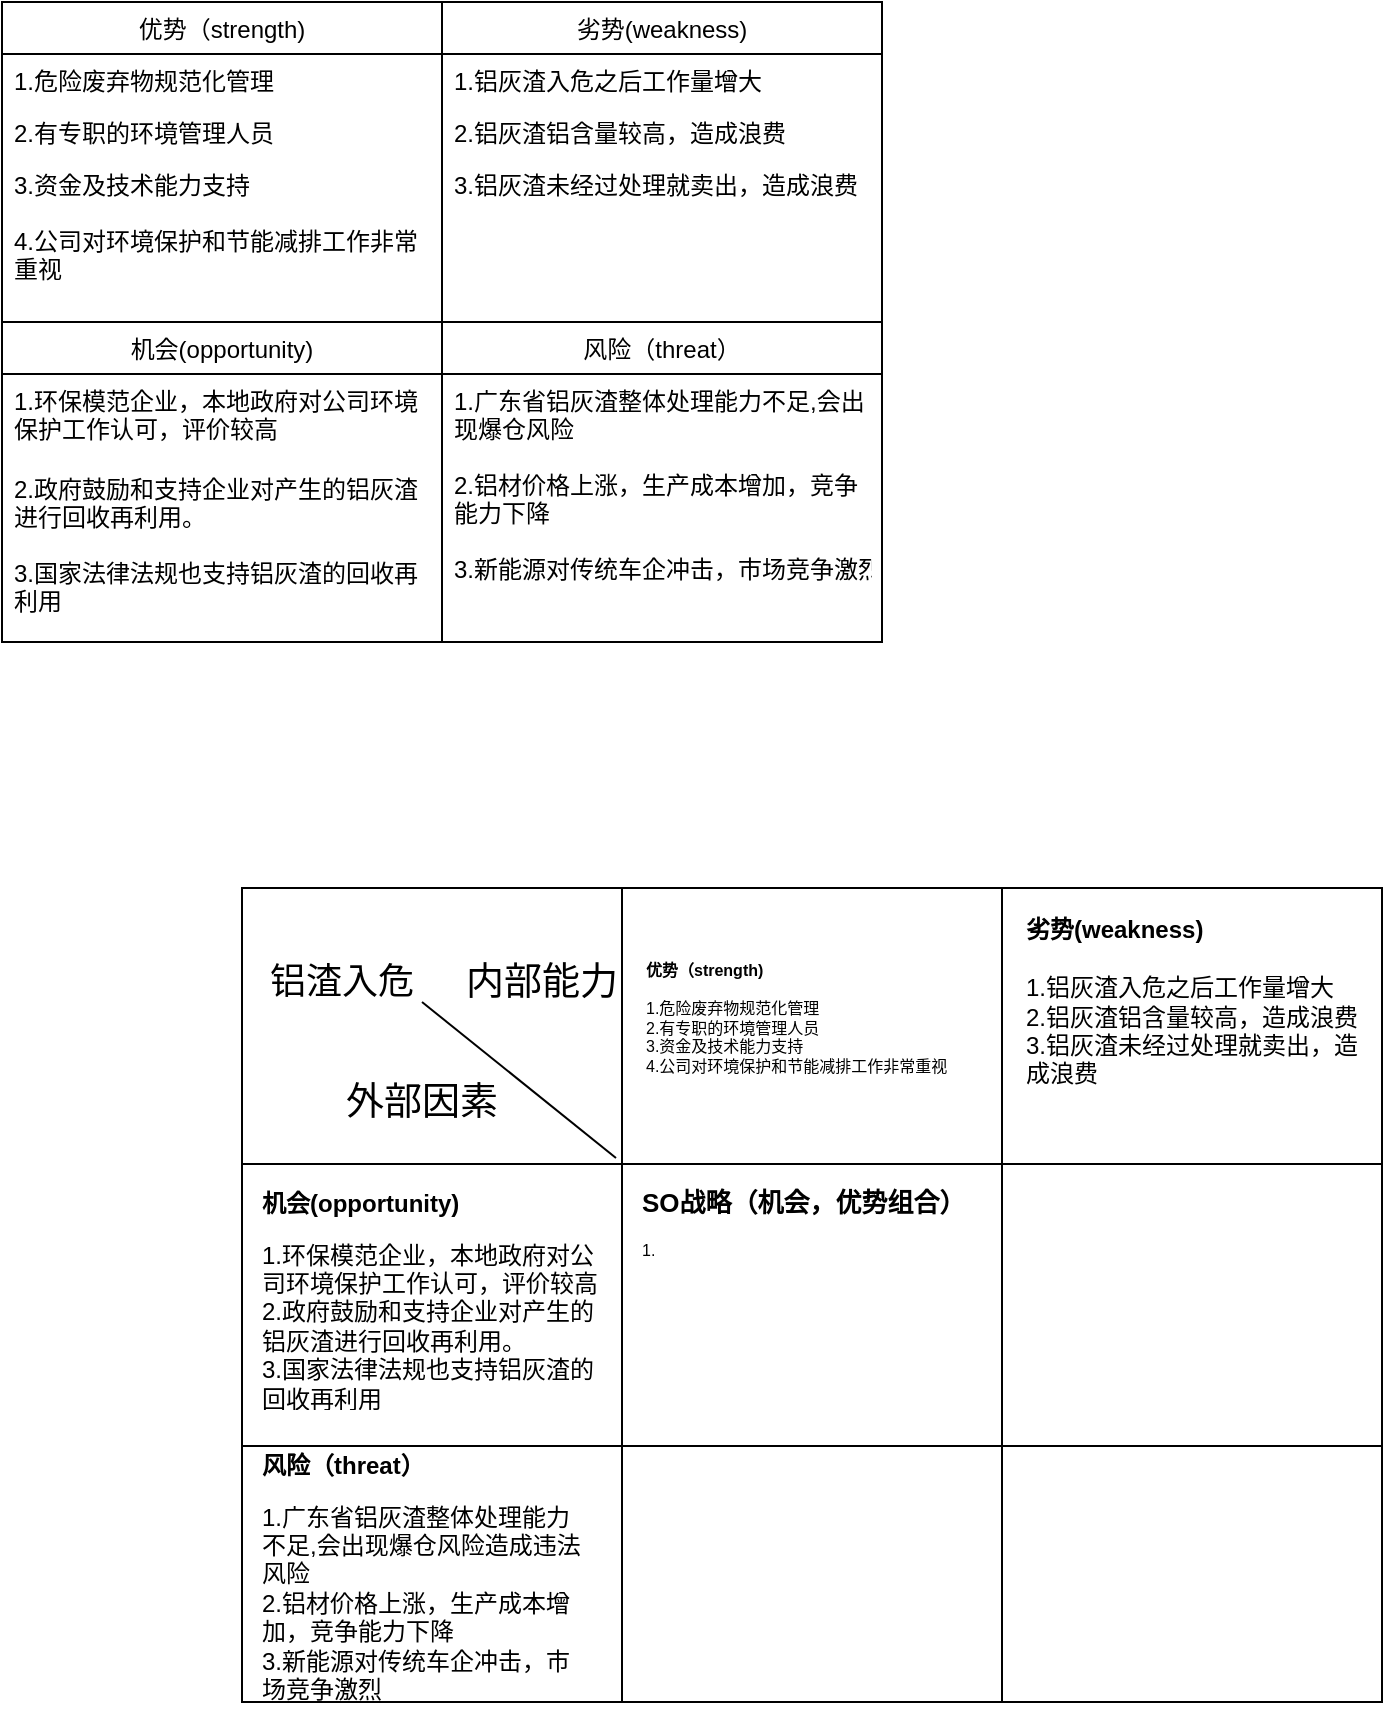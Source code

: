<mxfile version="14.9.9" type="github">
  <diagram id="kqw_EEB3ICVsyudQTdO8" name="Page-1">
    <mxGraphModel dx="683" dy="352" grid="1" gridSize="10" guides="1" tooltips="1" connect="1" arrows="1" fold="1" page="1" pageScale="1" pageWidth="827" pageHeight="1169" math="0" shadow="0">
      <root>
        <mxCell id="0" />
        <mxCell id="1" parent="0" />
        <mxCell id="Xc-GuWCWaLxMhfv2FBEa-1" value="优势（strength)" style="swimlane;fontStyle=0;childLayout=stackLayout;horizontal=1;startSize=26;horizontalStack=0;resizeParent=1;resizeParentMax=0;resizeLast=0;collapsible=1;marginBottom=0;" vertex="1" parent="1">
          <mxGeometry x="70" y="60" width="220" height="320" as="geometry" />
        </mxCell>
        <mxCell id="Xc-GuWCWaLxMhfv2FBEa-2" value="1.危险废弃物规范化管理" style="text;strokeColor=none;fillColor=none;align=left;verticalAlign=top;spacingLeft=4;spacingRight=4;overflow=hidden;rotatable=0;points=[[0,0.5],[1,0.5]];portConstraint=eastwest;" vertex="1" parent="Xc-GuWCWaLxMhfv2FBEa-1">
          <mxGeometry y="26" width="220" height="26" as="geometry" />
        </mxCell>
        <mxCell id="Xc-GuWCWaLxMhfv2FBEa-3" value="2.有专职的环境管理人员" style="text;strokeColor=none;fillColor=none;align=left;verticalAlign=top;spacingLeft=4;spacingRight=4;overflow=hidden;rotatable=0;points=[[0,0.5],[1,0.5]];portConstraint=eastwest;" vertex="1" parent="Xc-GuWCWaLxMhfv2FBEa-1">
          <mxGeometry y="52" width="220" height="26" as="geometry" />
        </mxCell>
        <mxCell id="Xc-GuWCWaLxMhfv2FBEa-4" value="3.资金及技术能力支持&#xa;&#xa;4.公司对环境保护和节能减排工作非常&#xa;重视" style="text;strokeColor=none;fillColor=none;align=left;verticalAlign=top;spacingLeft=4;spacingRight=4;overflow=hidden;rotatable=0;points=[[0,0.5],[1,0.5]];portConstraint=eastwest;" vertex="1" parent="Xc-GuWCWaLxMhfv2FBEa-1">
          <mxGeometry y="78" width="220" height="82" as="geometry" />
        </mxCell>
        <mxCell id="Xc-GuWCWaLxMhfv2FBEa-14" value="机会(opportunity)" style="swimlane;fontStyle=0;childLayout=stackLayout;horizontal=1;startSize=26;horizontalStack=0;resizeParent=1;resizeParentMax=0;resizeLast=0;collapsible=1;marginBottom=0;" vertex="1" parent="Xc-GuWCWaLxMhfv2FBEa-1">
          <mxGeometry y="160" width="220" height="160" as="geometry" />
        </mxCell>
        <mxCell id="Xc-GuWCWaLxMhfv2FBEa-15" value="1.环保模范企业，本地政府对公司环境&#xa;保护工作认可，评价较高" style="text;strokeColor=none;fillColor=none;align=left;verticalAlign=top;spacingLeft=4;spacingRight=4;overflow=hidden;rotatable=0;points=[[0,0.5],[1,0.5]];portConstraint=eastwest;" vertex="1" parent="Xc-GuWCWaLxMhfv2FBEa-14">
          <mxGeometry y="26" width="220" height="44" as="geometry" />
        </mxCell>
        <mxCell id="Xc-GuWCWaLxMhfv2FBEa-17" value="2.政府鼓励和支持企业对产生的铝灰渣&#xa;进行回收再利用。&#xa;&#xa;3.国家法律法规也支持铝灰渣的回收再&#xa;利用" style="text;strokeColor=none;fillColor=none;align=left;verticalAlign=top;spacingLeft=4;spacingRight=4;overflow=hidden;rotatable=0;points=[[0,0.5],[1,0.5]];portConstraint=eastwest;" vertex="1" parent="Xc-GuWCWaLxMhfv2FBEa-14">
          <mxGeometry y="70" width="220" height="90" as="geometry" />
        </mxCell>
        <mxCell id="Xc-GuWCWaLxMhfv2FBEa-9" value="劣势(weakness)" style="swimlane;fontStyle=0;childLayout=stackLayout;horizontal=1;startSize=26;horizontalStack=0;resizeParent=1;resizeParentMax=0;resizeLast=0;collapsible=1;marginBottom=0;" vertex="1" parent="1">
          <mxGeometry x="290" y="60" width="220" height="320" as="geometry" />
        </mxCell>
        <mxCell id="Xc-GuWCWaLxMhfv2FBEa-10" value="1.铝灰渣入危之后工作量增大" style="text;strokeColor=none;fillColor=none;align=left;verticalAlign=top;spacingLeft=4;spacingRight=4;overflow=hidden;rotatable=0;points=[[0,0.5],[1,0.5]];portConstraint=eastwest;" vertex="1" parent="Xc-GuWCWaLxMhfv2FBEa-9">
          <mxGeometry y="26" width="220" height="26" as="geometry" />
        </mxCell>
        <mxCell id="Xc-GuWCWaLxMhfv2FBEa-11" value="2.铝灰渣铝含量较高，造成浪费" style="text;strokeColor=none;fillColor=none;align=left;verticalAlign=top;spacingLeft=4;spacingRight=4;overflow=hidden;rotatable=0;points=[[0,0.5],[1,0.5]];portConstraint=eastwest;" vertex="1" parent="Xc-GuWCWaLxMhfv2FBEa-9">
          <mxGeometry y="52" width="220" height="26" as="geometry" />
        </mxCell>
        <mxCell id="Xc-GuWCWaLxMhfv2FBEa-12" value="3.铝灰渣未经过处理就卖出，造成浪费" style="text;strokeColor=none;fillColor=none;align=left;verticalAlign=top;spacingLeft=4;spacingRight=4;overflow=hidden;rotatable=0;points=[[0,0.5],[1,0.5]];portConstraint=eastwest;" vertex="1" parent="Xc-GuWCWaLxMhfv2FBEa-9">
          <mxGeometry y="78" width="220" height="82" as="geometry" />
        </mxCell>
        <mxCell id="Xc-GuWCWaLxMhfv2FBEa-18" value="风险（threat）" style="swimlane;fontStyle=0;childLayout=stackLayout;horizontal=1;startSize=26;horizontalStack=0;resizeParent=1;resizeParentMax=0;resizeLast=0;collapsible=1;marginBottom=0;" vertex="1" parent="Xc-GuWCWaLxMhfv2FBEa-9">
          <mxGeometry y="160" width="220" height="160" as="geometry" />
        </mxCell>
        <mxCell id="Xc-GuWCWaLxMhfv2FBEa-19" value="1.广东省铝灰渣整体处理能力不足,会出&#xa;现爆仓风险&#xa;&#xa;2.铝材价格上涨，生产成本增加，竞争&#xa;能力下降&#xa;&#xa;3.新能源对传统车企冲击，市场竞争激烈" style="text;strokeColor=none;fillColor=none;align=left;verticalAlign=top;spacingLeft=4;spacingRight=4;overflow=hidden;rotatable=0;points=[[0,0.5],[1,0.5]];portConstraint=eastwest;" vertex="1" parent="Xc-GuWCWaLxMhfv2FBEa-18">
          <mxGeometry y="26" width="220" height="134" as="geometry" />
        </mxCell>
        <mxCell id="Xc-GuWCWaLxMhfv2FBEa-74" value="" style="shape=table;startSize=0;container=1;collapsible=0;childLayout=tableLayout;direction=west;" vertex="1" parent="1">
          <mxGeometry x="190" y="503" width="570" height="407" as="geometry" />
        </mxCell>
        <mxCell id="Xc-GuWCWaLxMhfv2FBEa-75" value="" style="shape=partialRectangle;collapsible=0;dropTarget=0;pointerEvents=0;fillColor=none;top=0;left=0;bottom=0;right=0;points=[[0,0.5],[1,0.5]];portConstraint=eastwest;" vertex="1" parent="Xc-GuWCWaLxMhfv2FBEa-74">
          <mxGeometry width="570" height="138" as="geometry" />
        </mxCell>
        <mxCell id="Xc-GuWCWaLxMhfv2FBEa-76" value="" style="shape=partialRectangle;html=1;whiteSpace=wrap;connectable=0;overflow=hidden;fillColor=none;top=0;left=0;bottom=0;right=0;pointerEvents=1;" vertex="1" parent="Xc-GuWCWaLxMhfv2FBEa-75">
          <mxGeometry width="190" height="138" as="geometry" />
        </mxCell>
        <mxCell id="Xc-GuWCWaLxMhfv2FBEa-77" value="" style="shape=partialRectangle;html=1;whiteSpace=wrap;connectable=0;overflow=hidden;fillColor=none;top=0;left=0;bottom=0;right=0;pointerEvents=1;" vertex="1" parent="Xc-GuWCWaLxMhfv2FBEa-75">
          <mxGeometry x="190" width="190" height="138" as="geometry" />
        </mxCell>
        <mxCell id="Xc-GuWCWaLxMhfv2FBEa-78" value="" style="shape=partialRectangle;html=1;whiteSpace=wrap;connectable=0;overflow=hidden;fillColor=none;top=0;left=0;bottom=0;right=0;pointerEvents=1;" vertex="1" parent="Xc-GuWCWaLxMhfv2FBEa-75">
          <mxGeometry x="380" width="190" height="138" as="geometry" />
        </mxCell>
        <mxCell id="Xc-GuWCWaLxMhfv2FBEa-79" value="" style="shape=partialRectangle;collapsible=0;dropTarget=0;pointerEvents=0;fillColor=none;top=0;left=0;bottom=0;right=0;points=[[0,0.5],[1,0.5]];portConstraint=eastwest;" vertex="1" parent="Xc-GuWCWaLxMhfv2FBEa-74">
          <mxGeometry y="138" width="570" height="141" as="geometry" />
        </mxCell>
        <mxCell id="Xc-GuWCWaLxMhfv2FBEa-80" value="" style="shape=partialRectangle;html=1;whiteSpace=wrap;connectable=0;overflow=hidden;fillColor=none;top=0;left=0;bottom=0;right=0;pointerEvents=1;" vertex="1" parent="Xc-GuWCWaLxMhfv2FBEa-79">
          <mxGeometry width="190" height="141" as="geometry" />
        </mxCell>
        <mxCell id="Xc-GuWCWaLxMhfv2FBEa-81" value="" style="shape=partialRectangle;html=1;whiteSpace=wrap;connectable=0;overflow=hidden;fillColor=none;top=0;left=0;bottom=0;right=0;pointerEvents=1;" vertex="1" parent="Xc-GuWCWaLxMhfv2FBEa-79">
          <mxGeometry x="190" width="190" height="141" as="geometry" />
        </mxCell>
        <mxCell id="Xc-GuWCWaLxMhfv2FBEa-82" value="" style="shape=partialRectangle;html=1;whiteSpace=wrap;connectable=0;overflow=hidden;fillColor=none;top=0;left=0;bottom=0;right=0;pointerEvents=1;" vertex="1" parent="Xc-GuWCWaLxMhfv2FBEa-79">
          <mxGeometry x="380" width="190" height="141" as="geometry" />
        </mxCell>
        <mxCell id="Xc-GuWCWaLxMhfv2FBEa-83" value="" style="shape=partialRectangle;collapsible=0;dropTarget=0;pointerEvents=0;fillColor=none;top=0;left=0;bottom=0;right=0;points=[[0,0.5],[1,0.5]];portConstraint=eastwest;" vertex="1" parent="Xc-GuWCWaLxMhfv2FBEa-74">
          <mxGeometry y="279" width="570" height="128" as="geometry" />
        </mxCell>
        <mxCell id="Xc-GuWCWaLxMhfv2FBEa-84" value="" style="shape=partialRectangle;html=1;whiteSpace=wrap;connectable=0;overflow=hidden;fillColor=none;top=0;left=0;bottom=0;right=0;pointerEvents=1;" vertex="1" parent="Xc-GuWCWaLxMhfv2FBEa-83">
          <mxGeometry width="190" height="128" as="geometry" />
        </mxCell>
        <mxCell id="Xc-GuWCWaLxMhfv2FBEa-85" value="" style="shape=partialRectangle;html=1;whiteSpace=wrap;connectable=0;overflow=hidden;fillColor=none;top=0;left=0;bottom=0;right=0;pointerEvents=1;" vertex="1" parent="Xc-GuWCWaLxMhfv2FBEa-83">
          <mxGeometry x="190" width="190" height="128" as="geometry" />
        </mxCell>
        <mxCell id="Xc-GuWCWaLxMhfv2FBEa-86" value="" style="shape=partialRectangle;html=1;whiteSpace=wrap;connectable=0;overflow=hidden;fillColor=none;top=0;left=0;bottom=0;right=0;pointerEvents=1;" vertex="1" parent="Xc-GuWCWaLxMhfv2FBEa-83">
          <mxGeometry x="380" width="190" height="128" as="geometry" />
        </mxCell>
        <mxCell id="Xc-GuWCWaLxMhfv2FBEa-89" value="内部能力" style="text;html=1;strokeColor=none;fillColor=none;align=center;verticalAlign=middle;whiteSpace=wrap;rounded=0;fontSize=19;" vertex="1" parent="1">
          <mxGeometry x="290" y="540" width="100" height="20" as="geometry" />
        </mxCell>
        <mxCell id="Xc-GuWCWaLxMhfv2FBEa-90" value="外部因素" style="text;html=1;strokeColor=none;fillColor=none;align=center;verticalAlign=middle;whiteSpace=wrap;rounded=0;fontSize=19;" vertex="1" parent="1">
          <mxGeometry x="240" y="600" width="80" height="20" as="geometry" />
        </mxCell>
        <mxCell id="Xc-GuWCWaLxMhfv2FBEa-91" value="铝渣入危" style="text;html=1;strokeColor=none;fillColor=none;align=center;verticalAlign=middle;whiteSpace=wrap;rounded=0;fontSize=18;" vertex="1" parent="1">
          <mxGeometry x="200" y="540" width="80" height="20" as="geometry" />
        </mxCell>
        <mxCell id="Xc-GuWCWaLxMhfv2FBEa-92" value="&lt;span style=&quot;font-size: 8px&quot;&gt;&lt;b&gt;优势（strength)&lt;br&gt;&lt;/b&gt;&lt;br style=&quot;font-size: 8px&quot;&gt;&lt;/span&gt;&lt;span style=&quot;font-size: 8px&quot;&gt;1.危险废弃物规范化管理&lt;br style=&quot;font-size: 8px&quot;&gt;&lt;/span&gt;&lt;span style=&quot;font-size: 8px&quot;&gt;2.有专职的环境管理人员&lt;/span&gt;&lt;span style=&quot;font-size: 8px&quot;&gt;&lt;br style=&quot;font-size: 8px&quot;&gt;&lt;/span&gt;&lt;span style=&quot;font-size: 8px&quot;&gt;3.资金及技术能力支持&lt;/span&gt;&lt;br style=&quot;padding: 0px ; margin: 0px ; font-size: 8px&quot;&gt;&lt;span style=&quot;font-size: 8px&quot;&gt;4.公司对环境保护和节能减排工作非常&lt;/span&gt;&lt;span style=&quot;font-size: 8px&quot;&gt;重视&lt;/span&gt;&lt;span style=&quot;font-size: 8px&quot;&gt;&lt;br style=&quot;font-size: 8px&quot;&gt;&lt;/span&gt;" style="text;html=1;strokeColor=none;fillColor=none;align=left;verticalAlign=middle;whiteSpace=wrap;rounded=0;fontSize=8;" vertex="1" parent="1">
          <mxGeometry x="390" y="503" width="170" height="130" as="geometry" />
        </mxCell>
        <mxCell id="Xc-GuWCWaLxMhfv2FBEa-93" value="&lt;span style=&quot;font-size: 12px&quot;&gt;&lt;b&gt;劣势(weakness)&lt;br&gt;&lt;/b&gt;&lt;br&gt;&lt;/span&gt;&lt;span style=&quot;font-size: 12px&quot;&gt;1.铝灰渣入危之后工作量增大&lt;br&gt;&lt;/span&gt;&lt;span style=&quot;font-size: 12px&quot;&gt;2.铝灰渣铝含量较高，造成浪费&lt;/span&gt;&lt;span style=&quot;font-size: 12px&quot;&gt;&lt;br&gt;&lt;/span&gt;&lt;span style=&quot;font-size: 12px&quot;&gt;3.铝灰渣未经过处理就卖出，造成浪费&lt;/span&gt;&lt;span style=&quot;font-size: 12px&quot;&gt;&lt;br&gt;&lt;/span&gt;" style="text;html=1;strokeColor=none;fillColor=none;align=left;verticalAlign=middle;whiteSpace=wrap;rounded=0;fontSize=8;" vertex="1" parent="1">
          <mxGeometry x="580" y="510" width="170" height="100" as="geometry" />
        </mxCell>
        <mxCell id="Xc-GuWCWaLxMhfv2FBEa-94" value="&lt;h1&gt;&lt;span style=&quot;font-size: 12px ; text-align: center&quot;&gt;机会(opportunity)&lt;/span&gt;&lt;/h1&gt;&lt;span style=&quot;font-size: 12px&quot;&gt;1.环保模范企业，本地政府对公司环境&lt;/span&gt;&lt;span style=&quot;font-size: 12px&quot;&gt;保护工作认可，评价较高&lt;br&gt;&lt;/span&gt;&lt;span style=&quot;font-size: 12px&quot;&gt;2.政府鼓励和支持企业对产生的铝灰渣&lt;/span&gt;&lt;span style=&quot;font-size: 12px&quot;&gt;进行回收再利用。&lt;/span&gt;&lt;br style=&quot;padding: 0px ; margin: 0px ; font-size: 12px&quot;&gt;&lt;span style=&quot;font-size: 12px&quot;&gt;3.国家法律法规也支持铝灰渣的回收再&lt;/span&gt;&lt;span style=&quot;font-size: 12px&quot;&gt;利用&lt;/span&gt;&lt;span style=&quot;font-size: 12px&quot;&gt;&lt;br&gt;&lt;/span&gt;&lt;p&gt;.&lt;/p&gt;" style="text;html=1;strokeColor=none;fillColor=none;spacing=5;spacingTop=-20;whiteSpace=wrap;overflow=hidden;rounded=0;fontSize=8;align=left;" vertex="1" parent="1">
          <mxGeometry x="195" y="649" width="180" height="115" as="geometry" />
        </mxCell>
        <mxCell id="Xc-GuWCWaLxMhfv2FBEa-95" value="&lt;h1&gt;&lt;span style=&quot;font-size: 12px ; text-align: center&quot;&gt;风险（threat）&lt;/span&gt;&lt;br&gt;&lt;/h1&gt;&lt;p&gt;&lt;span style=&quot;font-size: 12px&quot;&gt;1.广东省铝灰渣整体处理能力不足,会出&lt;/span&gt;&lt;span style=&quot;font-size: 12px&quot;&gt;现爆仓风险造成违法风险&lt;/span&gt;&lt;br style=&quot;padding: 0px ; margin: 0px ; font-size: 12px&quot;&gt;&lt;span style=&quot;font-size: 12px&quot;&gt;2.铝材价格上涨，生产成本增加，竞争&lt;/span&gt;&lt;span style=&quot;font-size: 12px&quot;&gt;能力下降&lt;/span&gt;&lt;br style=&quot;padding: 0px ; margin: 0px ; font-size: 12px&quot;&gt;&lt;span style=&quot;font-size: 12px&quot;&gt;3.新能源对传统车企冲击，市场竞争激烈&lt;/span&gt;&lt;br&gt;&lt;/p&gt;" style="text;html=1;strokeColor=none;fillColor=none;spacing=5;spacingTop=-20;whiteSpace=wrap;overflow=hidden;rounded=0;fontSize=8;align=left;" vertex="1" parent="1">
          <mxGeometry x="195" y="780" width="170" height="140" as="geometry" />
        </mxCell>
        <mxCell id="Xc-GuWCWaLxMhfv2FBEa-112" value="" style="endArrow=none;html=1;fontSize=8;entryX=1;entryY=1;entryDx=0;entryDy=0;" edge="1" parent="1" target="Xc-GuWCWaLxMhfv2FBEa-91">
          <mxGeometry width="50" height="50" relative="1" as="geometry">
            <mxPoint x="377" y="638" as="sourcePoint" />
            <mxPoint x="267" y="543.0" as="targetPoint" />
          </mxGeometry>
        </mxCell>
        <mxCell id="Xc-GuWCWaLxMhfv2FBEa-115" value="&lt;h1&gt;&lt;font style=&quot;font-size: 13px&quot;&gt;SO战略（机会，优势组合）&lt;/font&gt;&lt;/h1&gt;&lt;p&gt;1.&lt;/p&gt;" style="text;html=1;strokeColor=none;fillColor=none;spacing=5;spacingTop=-20;whiteSpace=wrap;overflow=hidden;rounded=0;fontSize=8;align=left;" vertex="1" parent="1">
          <mxGeometry x="385" y="649" width="180" height="120" as="geometry" />
        </mxCell>
      </root>
    </mxGraphModel>
  </diagram>
</mxfile>
